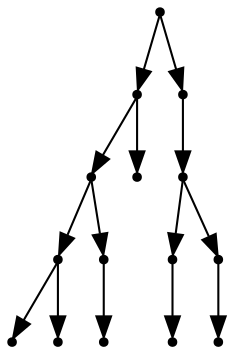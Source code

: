 digraph {
  14 [shape=point];
  7 [shape=point];
  5 [shape=point];
  2 [shape=point];
  0 [shape=point];
  1 [shape=point];
  4 [shape=point];
  3 [shape=point];
  6 [shape=point];
  13 [shape=point];
  12 [shape=point];
  9 [shape=point];
  8 [shape=point];
  11 [shape=point];
  10 [shape=point];
14 -> 7;
7 -> 5;
5 -> 2;
2 -> 0;
2 -> 1;
5 -> 4;
4 -> 3;
7 -> 6;
14 -> 13;
13 -> 12;
12 -> 9;
9 -> 8;
12 -> 11;
11 -> 10;
}
